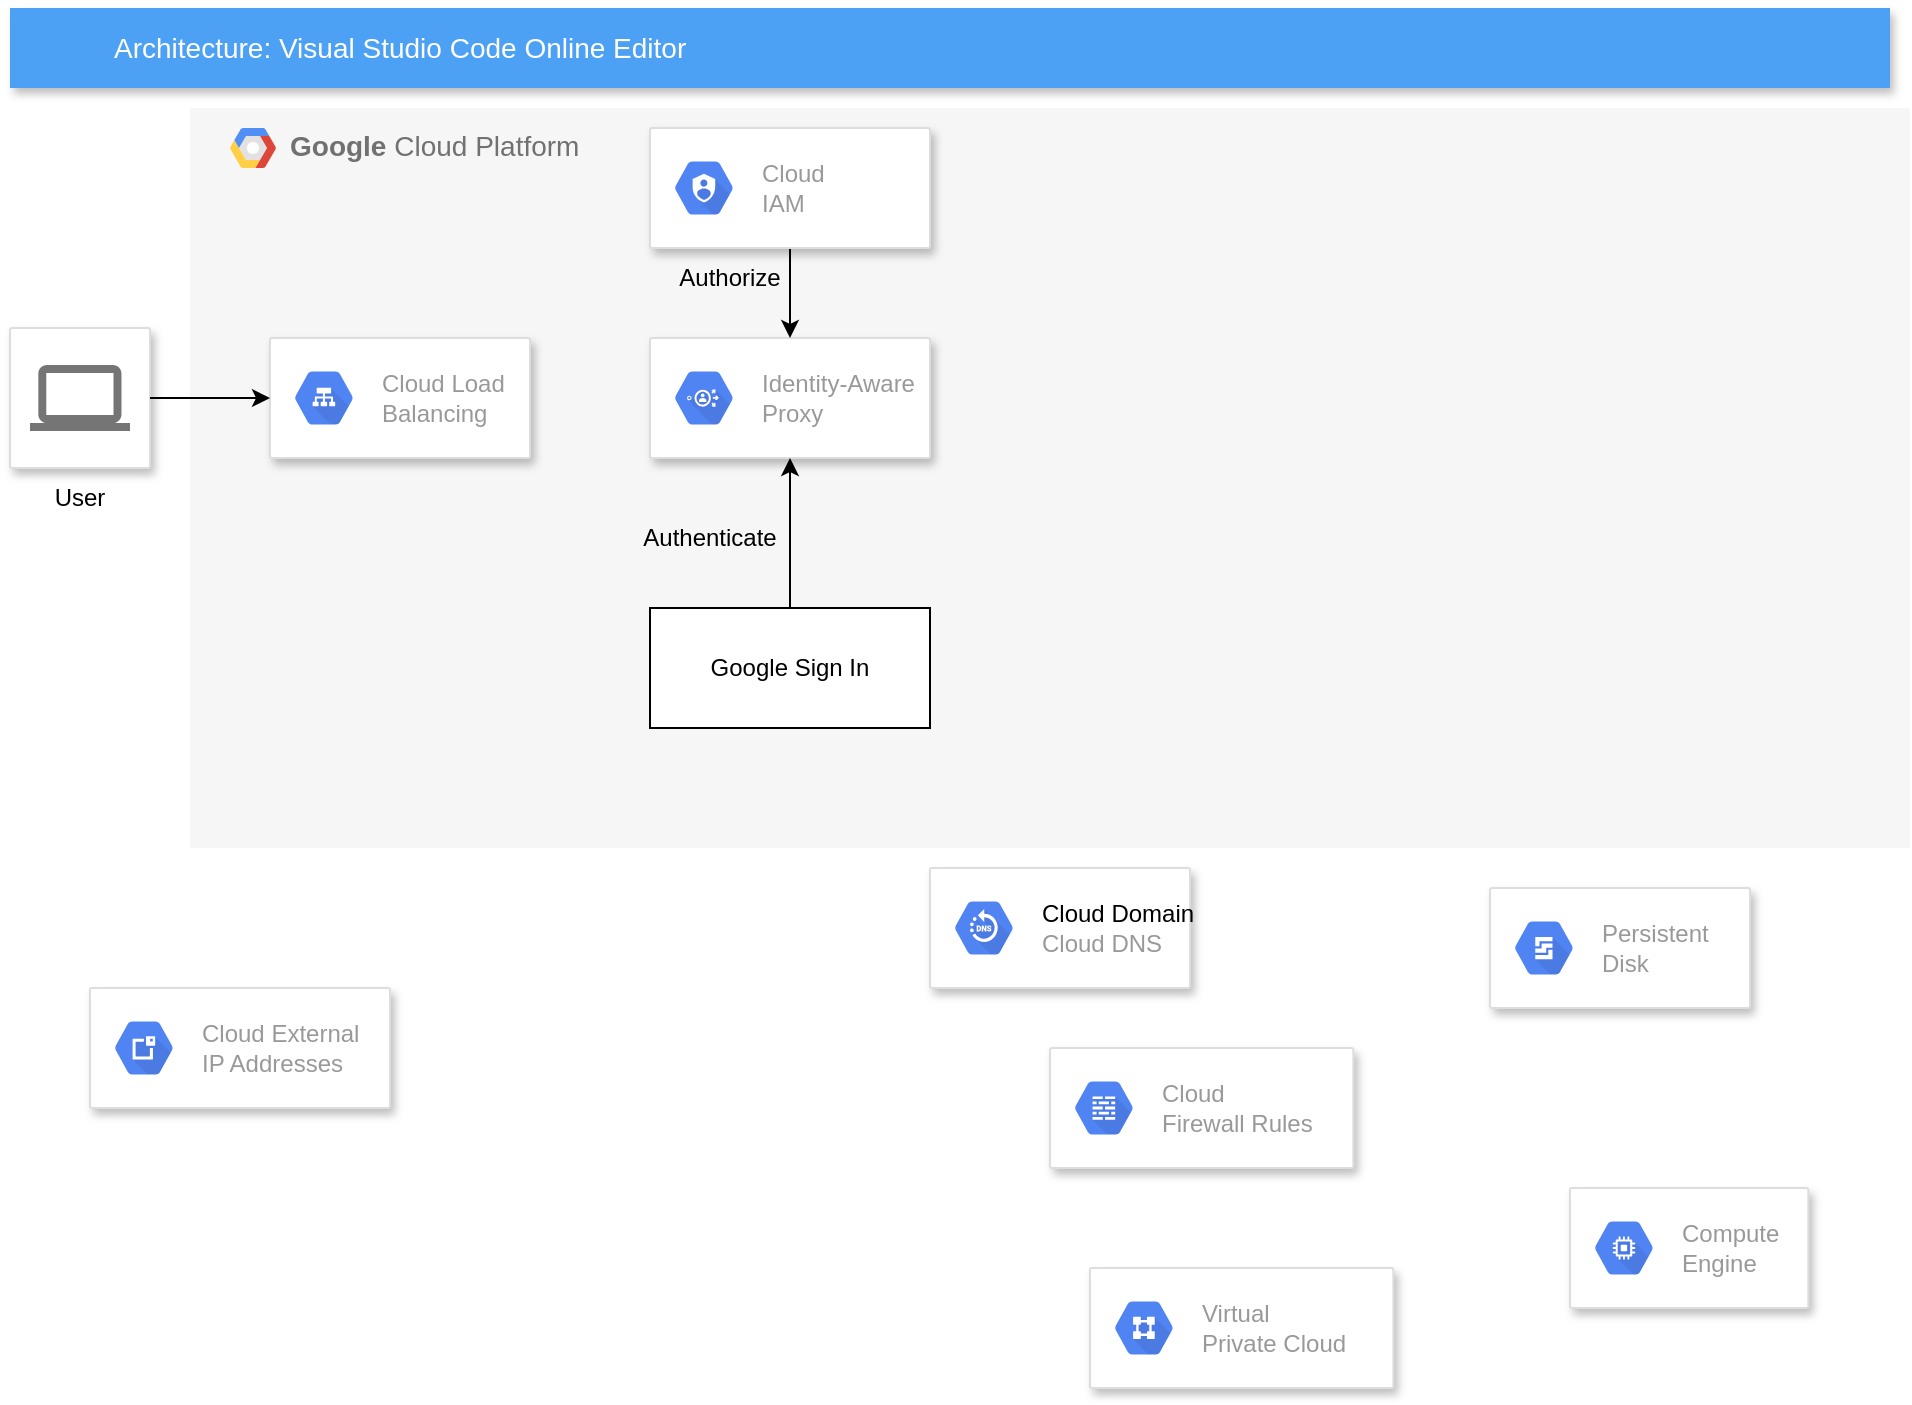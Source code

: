 <mxfile version="17.2.1" type="github">
  <diagram id="f106602c-feb2-e66a-4537-3a34d633f6aa" name="Page-1">
    <mxGraphModel dx="1422" dy="786" grid="1" gridSize="10" guides="1" tooltips="1" connect="1" arrows="1" fold="1" page="1" pageScale="1" pageWidth="1169" pageHeight="827" background="none" math="0" shadow="0">
      <root>
        <mxCell id="0" />
        <mxCell id="1" parent="0" />
        <mxCell id="818" value="Architecture: Visual Studio Code Online Editor" style="fillColor=#4DA1F5;strokeColor=none;shadow=1;gradientColor=none;fontSize=14;align=left;spacingLeft=50;fontColor=#ffffff;html=1;" parent="1" vertex="1">
          <mxGeometry x="210" y="40" width="940" height="40" as="geometry" />
        </mxCell>
        <mxCell id="987" value="" style="strokeColor=#dddddd;fillColor=#ffffff;shadow=1;strokeWidth=1;rounded=1;absoluteArcSize=1;arcSize=2;labelPosition=center;verticalLabelPosition=middle;align=center;verticalAlign=bottom;spacingLeft=0;fontColor=#999999;fontSize=12;whiteSpace=wrap;spacingBottom=2;html=1;" parent="1" vertex="1">
          <mxGeometry x="210" y="200" width="70" height="70" as="geometry" />
        </mxCell>
        <mxCell id="988" value="" style="dashed=0;connectable=0;html=1;fillColor=#757575;strokeColor=none;shape=mxgraph.gcp2.laptop;part=1;" parent="987" vertex="1">
          <mxGeometry x="0.5" width="50" height="33" relative="1" as="geometry">
            <mxPoint x="-25" y="18.5" as="offset" />
          </mxGeometry>
        </mxCell>
        <mxCell id="DUQV_nNhBPcRGy0pp927-1005" value="" style="strokeColor=#dddddd;shadow=1;strokeWidth=1;rounded=1;absoluteArcSize=1;arcSize=2;" parent="1" vertex="1">
          <mxGeometry x="990" y="630" width="119.167" height="60" as="geometry" />
        </mxCell>
        <mxCell id="DUQV_nNhBPcRGy0pp927-1006" value="Compute&#xa;Engine" style="sketch=0;dashed=0;connectable=0;html=1;fillColor=#5184F3;strokeColor=none;shape=mxgraph.gcp2.hexIcon;prIcon=compute_engine;part=1;labelPosition=right;verticalLabelPosition=middle;align=left;verticalAlign=middle;spacingLeft=5;fontColor=#999999;fontSize=12;" parent="DUQV_nNhBPcRGy0pp927-1005" vertex="1">
          <mxGeometry y="0.5" width="44" height="39" relative="1" as="geometry">
            <mxPoint x="5" y="-19.5" as="offset" />
          </mxGeometry>
        </mxCell>
        <mxCell id="ZYMqUd0jCcoyJiXl-_xQ-988" value="User" style="text;html=1;strokeColor=none;fillColor=none;align=center;verticalAlign=middle;whiteSpace=wrap;rounded=0;" vertex="1" parent="1">
          <mxGeometry x="215" y="270" width="60" height="30" as="geometry" />
        </mxCell>
        <mxCell id="DUQV_nNhBPcRGy0pp927-1011" value="" style="strokeColor=#dddddd;shadow=1;strokeWidth=1;rounded=1;absoluteArcSize=1;arcSize=2;" parent="1" vertex="1">
          <mxGeometry x="750.003" y="670" width="151.667" height="60" as="geometry" />
        </mxCell>
        <mxCell id="DUQV_nNhBPcRGy0pp927-1012" value="Virtual&#xa;Private Cloud" style="sketch=0;dashed=0;connectable=0;html=1;fillColor=#5184F3;strokeColor=none;shape=mxgraph.gcp2.hexIcon;prIcon=virtual_private_cloud;part=1;labelPosition=right;verticalLabelPosition=middle;align=left;verticalAlign=middle;spacingLeft=5;fontColor=#999999;fontSize=12;" parent="DUQV_nNhBPcRGy0pp927-1011" vertex="1">
          <mxGeometry y="0.5" width="44" height="39" relative="1" as="geometry">
            <mxPoint x="5" y="-19.5" as="offset" />
          </mxGeometry>
        </mxCell>
        <mxCell id="DUQV_nNhBPcRGy0pp927-1007" value="" style="strokeColor=#dddddd;shadow=1;strokeWidth=1;rounded=1;absoluteArcSize=1;arcSize=2;" parent="1" vertex="1">
          <mxGeometry x="950.003" y="480" width="130" height="60" as="geometry" />
        </mxCell>
        <mxCell id="DUQV_nNhBPcRGy0pp927-1008" value="Persistent&#xa;Disk" style="sketch=0;dashed=0;connectable=0;html=1;fillColor=#5184F3;strokeColor=none;shape=mxgraph.gcp2.hexIcon;prIcon=persistent_disk;part=1;labelPosition=right;verticalLabelPosition=middle;align=left;verticalAlign=middle;spacingLeft=5;fontColor=#999999;fontSize=12;" parent="DUQV_nNhBPcRGy0pp927-1007" vertex="1">
          <mxGeometry y="0.5" width="44" height="39" relative="1" as="geometry">
            <mxPoint x="5" y="-19.5" as="offset" />
          </mxGeometry>
        </mxCell>
        <mxCell id="DUQV_nNhBPcRGy0pp927-1009" value="" style="strokeColor=#dddddd;shadow=1;strokeWidth=1;rounded=1;absoluteArcSize=1;arcSize=2;" parent="1" vertex="1">
          <mxGeometry x="730" y="560" width="151.667" height="60" as="geometry" />
        </mxCell>
        <mxCell id="DUQV_nNhBPcRGy0pp927-1010" value="Cloud&#xa;Firewall Rules" style="sketch=0;dashed=0;connectable=0;html=1;fillColor=#5184F3;strokeColor=none;shape=mxgraph.gcp2.hexIcon;prIcon=cloud_firewall_rules;part=1;labelPosition=right;verticalLabelPosition=middle;align=left;verticalAlign=middle;spacingLeft=5;fontColor=#999999;fontSize=12;" parent="DUQV_nNhBPcRGy0pp927-1009" vertex="1">
          <mxGeometry y="0.5" width="44" height="39" relative="1" as="geometry">
            <mxPoint x="5" y="-19.5" as="offset" />
          </mxGeometry>
        </mxCell>
        <mxCell id="ekCEzwZPr6Ho22CTsnSj-996" value="" style="strokeColor=#dddddd;shadow=1;strokeWidth=1;rounded=1;absoluteArcSize=1;arcSize=2;" parent="1" vertex="1">
          <mxGeometry x="670" y="470" width="130" height="60" as="geometry" />
        </mxCell>
        <mxCell id="ekCEzwZPr6Ho22CTsnSj-997" value="&lt;font color=&quot;#000000&quot;&gt;Cloud Domain&lt;/font&gt;&lt;br&gt;Cloud  DNS" style="sketch=0;dashed=0;connectable=0;html=1;fillColor=#5184F3;strokeColor=none;shape=mxgraph.gcp2.hexIcon;prIcon=cloud_dns;part=1;labelPosition=right;verticalLabelPosition=middle;align=left;verticalAlign=middle;spacingLeft=5;fontColor=#999999;fontSize=12;" parent="ekCEzwZPr6Ho22CTsnSj-996" vertex="1">
          <mxGeometry y="0.5" width="44" height="39" relative="1" as="geometry">
            <mxPoint x="5" y="-19.5" as="offset" />
          </mxGeometry>
        </mxCell>
        <mxCell id="ekCEzwZPr6Ho22CTsnSj-992" value="" style="strokeColor=#dddddd;shadow=1;strokeWidth=1;rounded=1;absoluteArcSize=1;arcSize=2;" parent="1" vertex="1">
          <mxGeometry x="250" y="530" width="150" height="60" as="geometry" />
        </mxCell>
        <mxCell id="ekCEzwZPr6Ho22CTsnSj-993" value="Cloud External&#xa;IP Addresses" style="sketch=0;dashed=0;connectable=0;html=1;fillColor=#5184F3;strokeColor=none;shape=mxgraph.gcp2.hexIcon;prIcon=cloud_external_ip_addresses;part=1;labelPosition=right;verticalLabelPosition=middle;align=left;verticalAlign=middle;spacingLeft=5;fontColor=#999999;fontSize=12;" parent="ekCEzwZPr6Ho22CTsnSj-992" vertex="1">
          <mxGeometry y="0.5" width="44" height="39" relative="1" as="geometry">
            <mxPoint x="5" y="-19.5" as="offset" />
          </mxGeometry>
        </mxCell>
        <mxCell id="14" value="&lt;b&gt;Google &lt;/b&gt;Cloud Platform" style="fillColor=#F6F6F6;strokeColor=none;shadow=0;gradientColor=none;fontSize=14;align=left;spacing=10;fontColor=#717171;9E9E9E;verticalAlign=top;spacingTop=-4;fontStyle=0;spacingLeft=40;html=1;" parent="1" vertex="1">
          <mxGeometry x="300" y="90" width="860" height="370" as="geometry" />
        </mxCell>
        <mxCell id="15" value="" style="shape=mxgraph.gcp2.google_cloud_platform;fillColor=#F6F6F6;strokeColor=none;shadow=0;gradientColor=none;" parent="14" vertex="1">
          <mxGeometry width="23" height="20" relative="1" as="geometry">
            <mxPoint x="20" y="10" as="offset" />
          </mxGeometry>
        </mxCell>
        <mxCell id="ZYMqUd0jCcoyJiXl-_xQ-991" value="" style="strokeColor=#dddddd;shadow=1;strokeWidth=1;rounded=1;absoluteArcSize=1;arcSize=2;" vertex="1" parent="14">
          <mxGeometry x="40" y="115" width="130" height="60" as="geometry" />
        </mxCell>
        <mxCell id="ZYMqUd0jCcoyJiXl-_xQ-992" value="Cloud Load&#xa;Balancing" style="sketch=0;dashed=0;connectable=0;html=1;fillColor=#5184F3;strokeColor=none;shape=mxgraph.gcp2.hexIcon;prIcon=cloud_load_balancing;part=1;labelPosition=right;verticalLabelPosition=middle;align=left;verticalAlign=middle;spacingLeft=5;fontColor=#999999;fontSize=12;" vertex="1" parent="ZYMqUd0jCcoyJiXl-_xQ-991">
          <mxGeometry y="0.5" width="44" height="39" relative="1" as="geometry">
            <mxPoint x="5" y="-19.5" as="offset" />
          </mxGeometry>
        </mxCell>
        <mxCell id="ZYMqUd0jCcoyJiXl-_xQ-994" value="" style="strokeColor=#dddddd;shadow=1;strokeWidth=1;rounded=1;absoluteArcSize=1;arcSize=2;" vertex="1" parent="14">
          <mxGeometry x="230" y="115" width="140" height="60" as="geometry" />
        </mxCell>
        <mxCell id="ZYMqUd0jCcoyJiXl-_xQ-995" value="Identity-Aware&#xa;Proxy" style="sketch=0;dashed=0;connectable=0;html=1;fillColor=#5184F3;strokeColor=none;shape=mxgraph.gcp2.hexIcon;prIcon=identity_aware_proxy;part=1;labelPosition=right;verticalLabelPosition=middle;align=left;verticalAlign=middle;spacingLeft=5;fontColor=#999999;fontSize=12;" vertex="1" parent="ZYMqUd0jCcoyJiXl-_xQ-994">
          <mxGeometry y="0.5" width="44" height="39" relative="1" as="geometry">
            <mxPoint x="5" y="-19.5" as="offset" />
          </mxGeometry>
        </mxCell>
        <mxCell id="ZYMqUd0jCcoyJiXl-_xQ-997" style="edgeStyle=orthogonalEdgeStyle;rounded=0;orthogonalLoop=1;jettySize=auto;html=1;exitX=0.5;exitY=0;exitDx=0;exitDy=0;entryX=0.5;entryY=1;entryDx=0;entryDy=0;" edge="1" parent="14" source="ZYMqUd0jCcoyJiXl-_xQ-996" target="ZYMqUd0jCcoyJiXl-_xQ-994">
          <mxGeometry relative="1" as="geometry" />
        </mxCell>
        <mxCell id="ZYMqUd0jCcoyJiXl-_xQ-996" value="Google Sign In" style="rounded=0;whiteSpace=wrap;html=1;" vertex="1" parent="14">
          <mxGeometry x="230" y="250" width="140" height="60" as="geometry" />
        </mxCell>
        <mxCell id="ZYMqUd0jCcoyJiXl-_xQ-998" value="Authenticate" style="text;html=1;strokeColor=none;fillColor=none;align=center;verticalAlign=middle;whiteSpace=wrap;rounded=0;" vertex="1" parent="14">
          <mxGeometry x="230" y="200" width="60" height="30" as="geometry" />
        </mxCell>
        <mxCell id="ZYMqUd0jCcoyJiXl-_xQ-999" style="edgeStyle=orthogonalEdgeStyle;rounded=0;orthogonalLoop=1;jettySize=auto;html=1;exitX=0.5;exitY=1;exitDx=0;exitDy=0;entryX=0.5;entryY=0;entryDx=0;entryDy=0;" edge="1" parent="14" source="DUQV_nNhBPcRGy0pp927-1001" target="ZYMqUd0jCcoyJiXl-_xQ-994">
          <mxGeometry relative="1" as="geometry" />
        </mxCell>
        <mxCell id="DUQV_nNhBPcRGy0pp927-1001" value="" style="strokeColor=#dddddd;shadow=1;strokeWidth=1;rounded=1;absoluteArcSize=1;arcSize=2;" parent="14" vertex="1">
          <mxGeometry x="230" y="10" width="140" height="60" as="geometry" />
        </mxCell>
        <mxCell id="DUQV_nNhBPcRGy0pp927-1002" value="Cloud&#xa;IAM" style="sketch=0;dashed=0;connectable=0;html=1;fillColor=#5184F3;strokeColor=none;shape=mxgraph.gcp2.hexIcon;prIcon=cloud_iam;part=1;labelPosition=right;verticalLabelPosition=middle;align=left;verticalAlign=middle;spacingLeft=5;fontColor=#999999;fontSize=12;" parent="DUQV_nNhBPcRGy0pp927-1001" vertex="1">
          <mxGeometry y="0.5" width="44" height="39" relative="1" as="geometry">
            <mxPoint x="5" y="-19.5" as="offset" />
          </mxGeometry>
        </mxCell>
        <mxCell id="ZYMqUd0jCcoyJiXl-_xQ-1000" value="Authorize" style="text;html=1;strokeColor=none;fillColor=none;align=center;verticalAlign=middle;whiteSpace=wrap;rounded=0;" vertex="1" parent="14">
          <mxGeometry x="240" y="70" width="60" height="30" as="geometry" />
        </mxCell>
        <mxCell id="ZYMqUd0jCcoyJiXl-_xQ-993" style="edgeStyle=orthogonalEdgeStyle;rounded=0;orthogonalLoop=1;jettySize=auto;html=1;exitX=1;exitY=0.5;exitDx=0;exitDy=0;" edge="1" parent="1" source="987" target="ZYMqUd0jCcoyJiXl-_xQ-991">
          <mxGeometry relative="1" as="geometry" />
        </mxCell>
      </root>
    </mxGraphModel>
  </diagram>
</mxfile>
